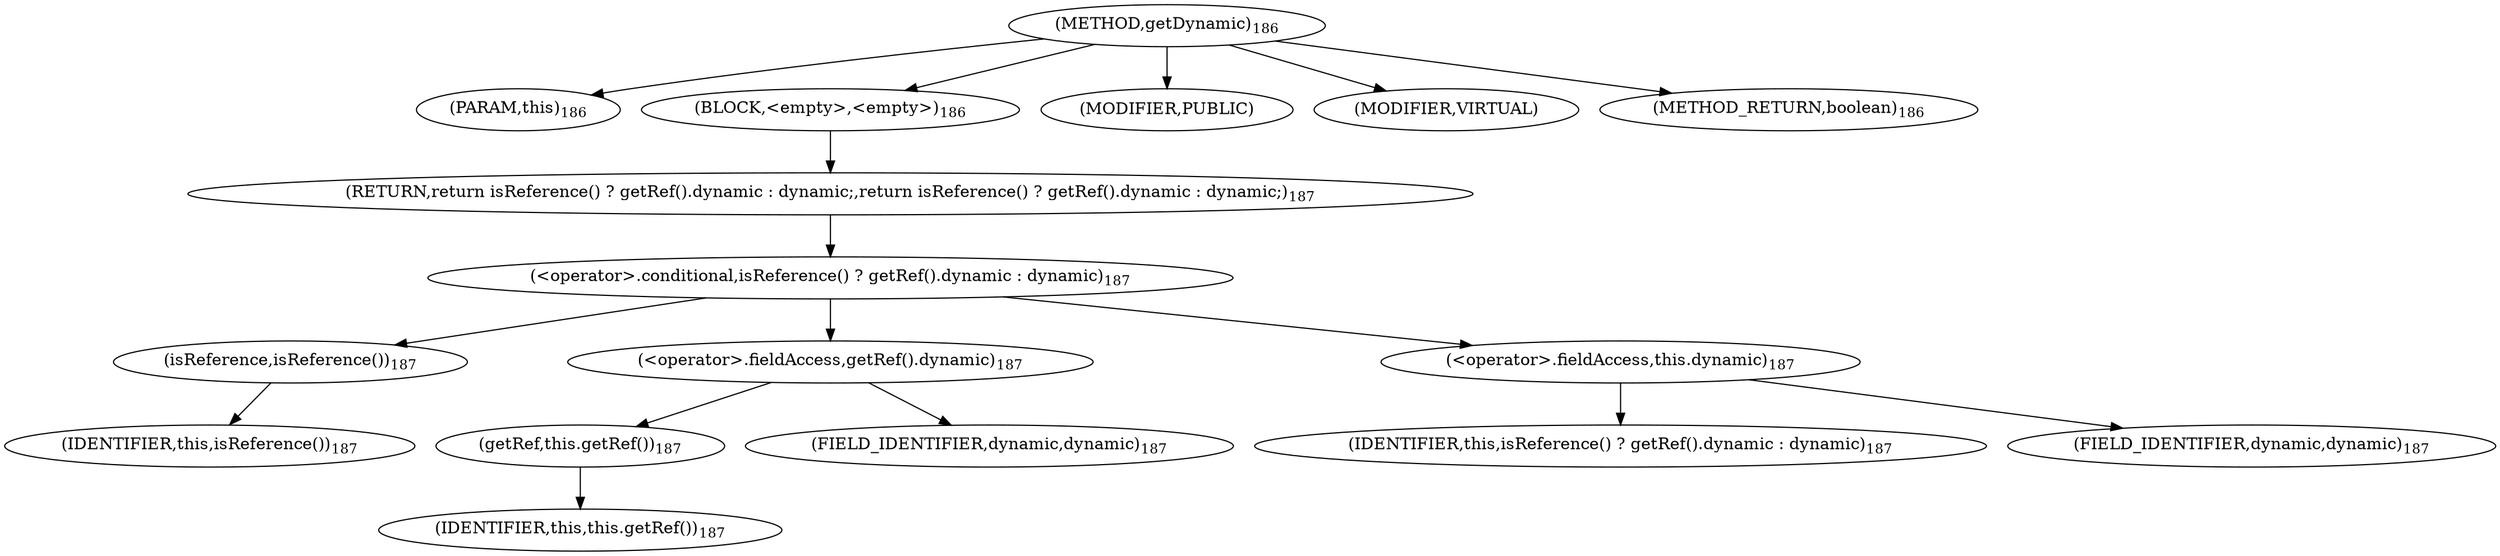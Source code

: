 digraph "getDynamic" {  
"443" [label = <(METHOD,getDynamic)<SUB>186</SUB>> ]
"64" [label = <(PARAM,this)<SUB>186</SUB>> ]
"444" [label = <(BLOCK,&lt;empty&gt;,&lt;empty&gt;)<SUB>186</SUB>> ]
"445" [label = <(RETURN,return isReference() ? getRef().dynamic : dynamic;,return isReference() ? getRef().dynamic : dynamic;)<SUB>187</SUB>> ]
"446" [label = <(&lt;operator&gt;.conditional,isReference() ? getRef().dynamic : dynamic)<SUB>187</SUB>> ]
"447" [label = <(isReference,isReference())<SUB>187</SUB>> ]
"63" [label = <(IDENTIFIER,this,isReference())<SUB>187</SUB>> ]
"448" [label = <(&lt;operator&gt;.fieldAccess,getRef().dynamic)<SUB>187</SUB>> ]
"449" [label = <(getRef,this.getRef())<SUB>187</SUB>> ]
"65" [label = <(IDENTIFIER,this,this.getRef())<SUB>187</SUB>> ]
"450" [label = <(FIELD_IDENTIFIER,dynamic,dynamic)<SUB>187</SUB>> ]
"451" [label = <(&lt;operator&gt;.fieldAccess,this.dynamic)<SUB>187</SUB>> ]
"452" [label = <(IDENTIFIER,this,isReference() ? getRef().dynamic : dynamic)<SUB>187</SUB>> ]
"453" [label = <(FIELD_IDENTIFIER,dynamic,dynamic)<SUB>187</SUB>> ]
"454" [label = <(MODIFIER,PUBLIC)> ]
"455" [label = <(MODIFIER,VIRTUAL)> ]
"456" [label = <(METHOD_RETURN,boolean)<SUB>186</SUB>> ]
  "443" -> "64" 
  "443" -> "444" 
  "443" -> "454" 
  "443" -> "455" 
  "443" -> "456" 
  "444" -> "445" 
  "445" -> "446" 
  "446" -> "447" 
  "446" -> "448" 
  "446" -> "451" 
  "447" -> "63" 
  "448" -> "449" 
  "448" -> "450" 
  "449" -> "65" 
  "451" -> "452" 
  "451" -> "453" 
}

